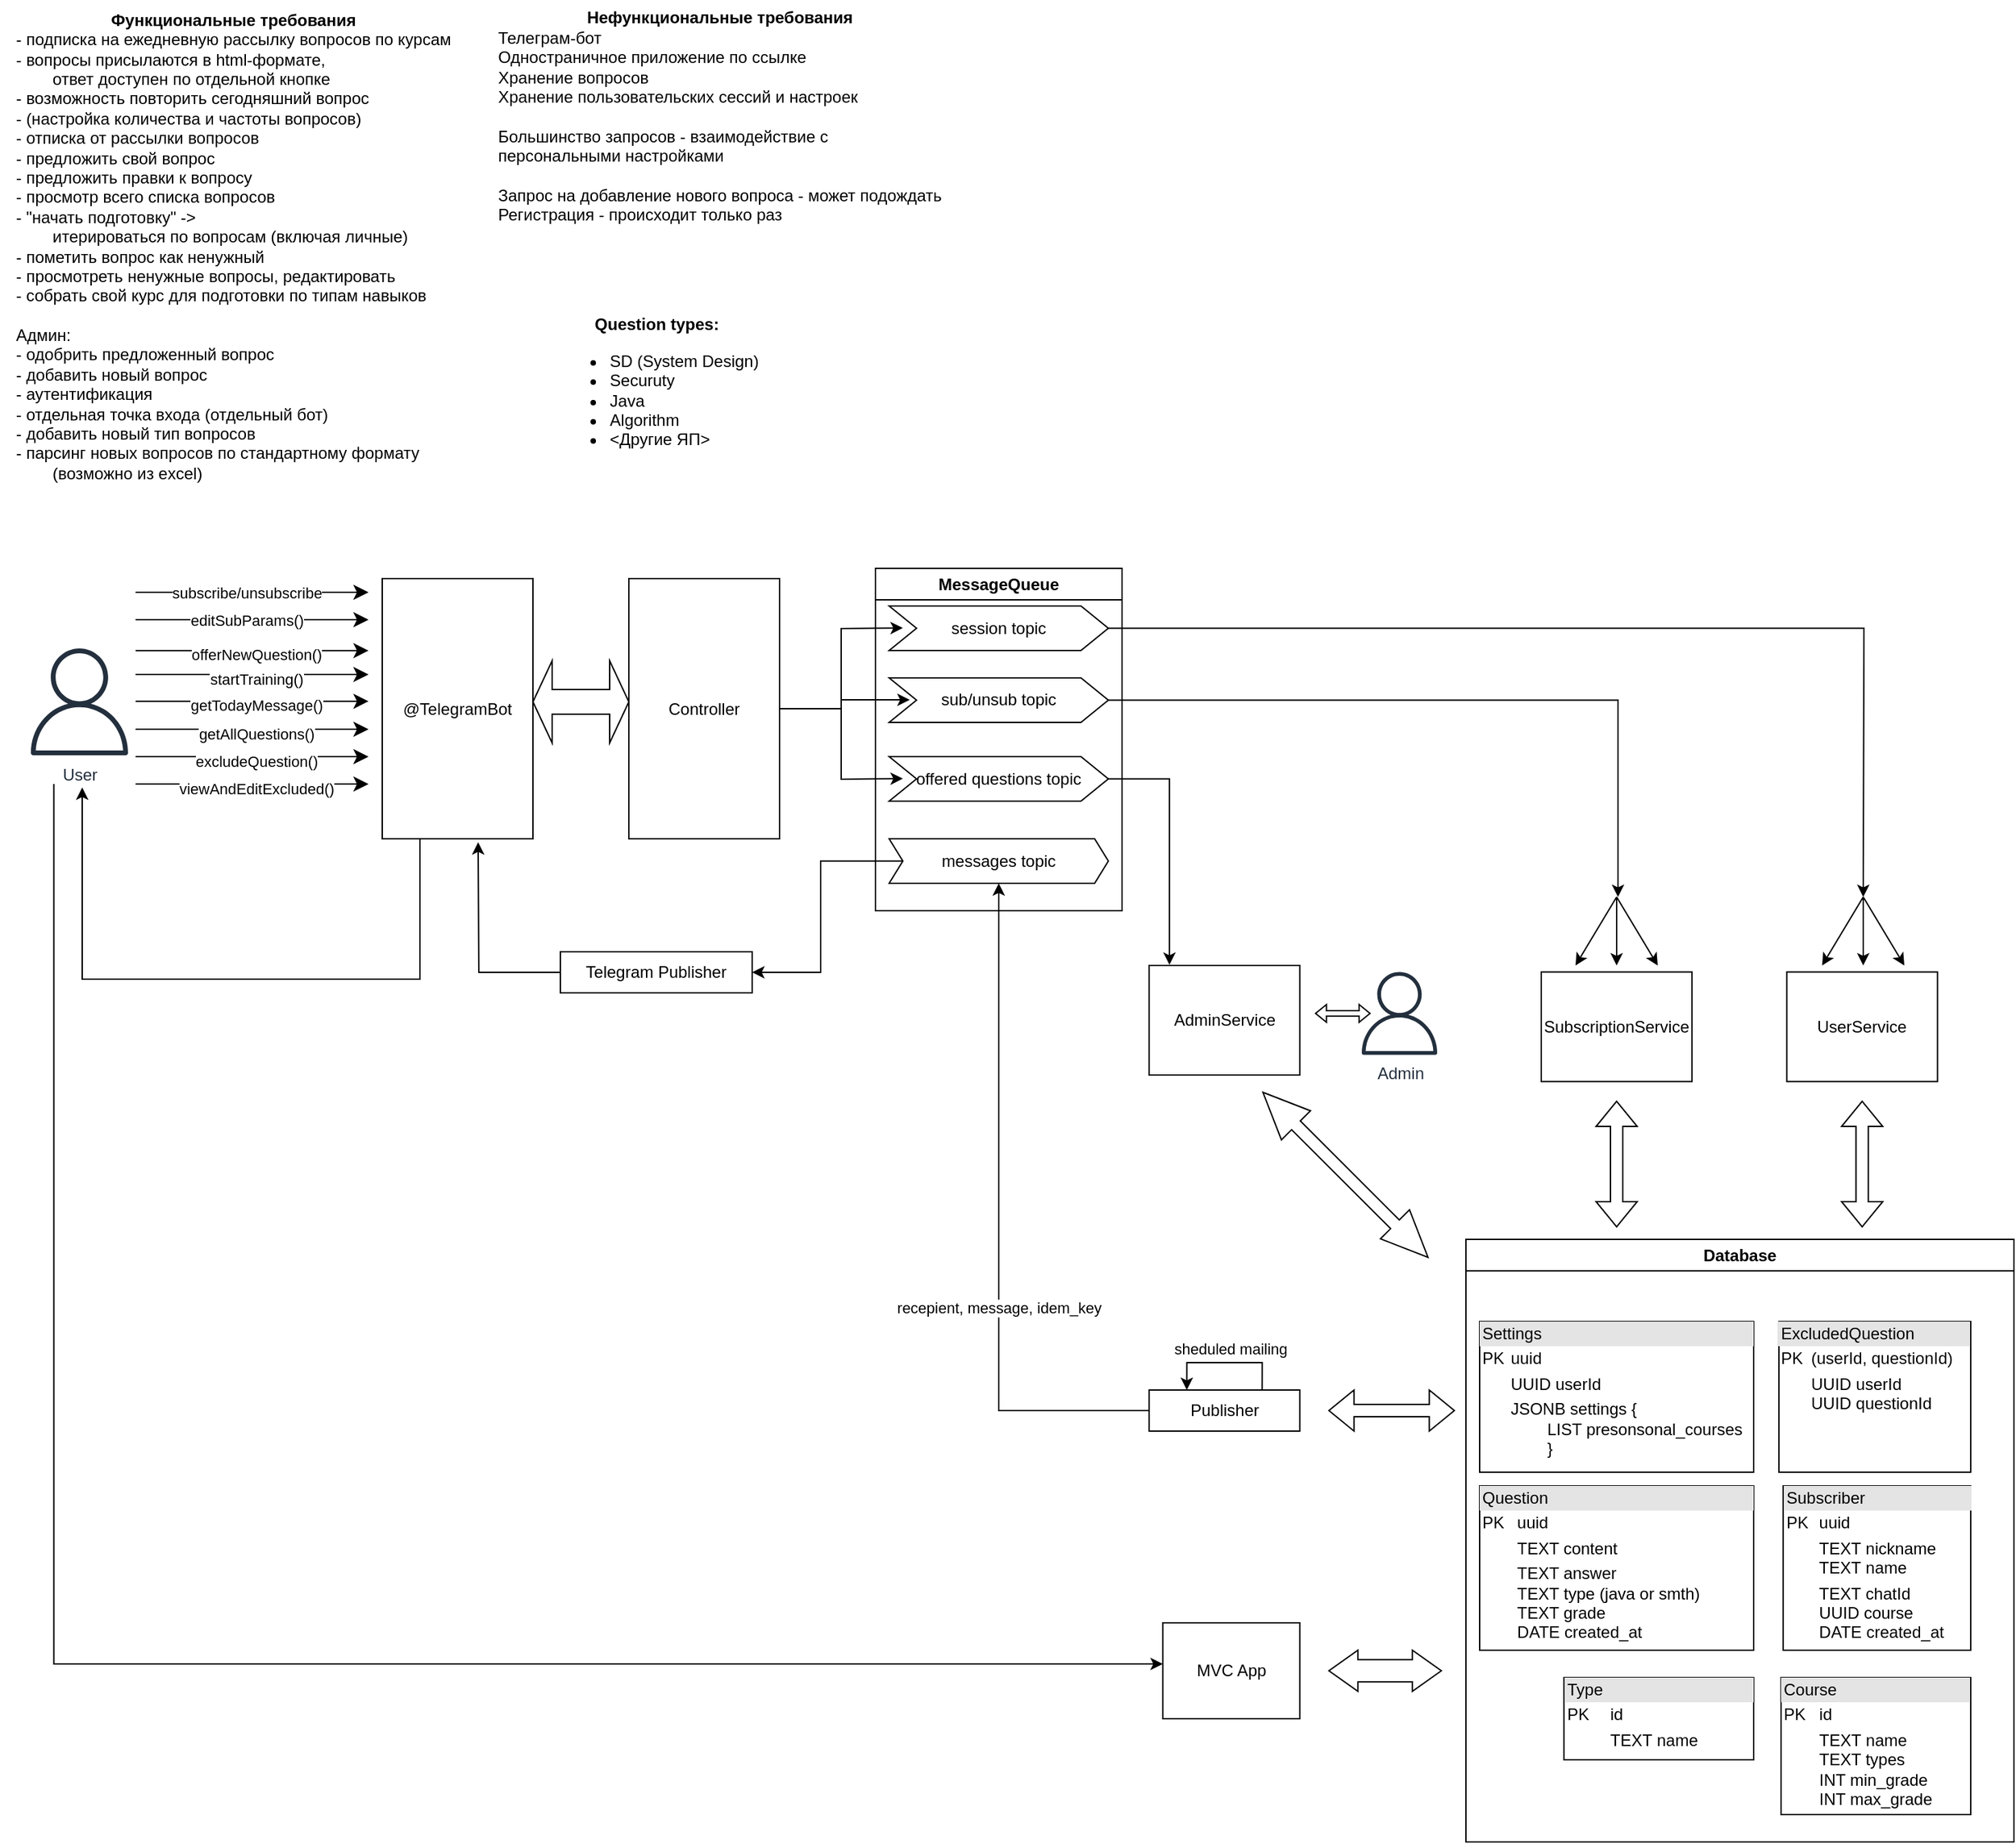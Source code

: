 <mxfile version="24.7.13">
  <diagram name="Страница — 1" id="NHzT-cjriv-6d1ryG_HA">
    <mxGraphModel dx="874" dy="491" grid="1" gridSize="10" guides="1" tooltips="1" connect="1" arrows="1" fold="1" page="1" pageScale="1" pageWidth="1169" pageHeight="827" math="0" shadow="0">
      <root>
        <mxCell id="0" />
        <mxCell id="1" parent="0" />
        <mxCell id="unwX76k_dKx1Uzxo_52H-1" value="&lt;b&gt;Функциональные требования&lt;/b&gt;&lt;div style=&quot;text-align: left;&quot;&gt;- подписка на ежедневную рассылку вопросов по курсам&lt;/div&gt;&lt;div style=&quot;text-align: left;&quot;&gt;- вопросы присылаются в html-формате,&amp;nbsp;&lt;/div&gt;&lt;div style=&quot;text-align: left;&quot;&gt;&lt;span style=&quot;white-space: pre;&quot;&gt;&#x9;&lt;/span&gt;ответ доступен по отдельной кнопке&amp;nbsp;&lt;/div&gt;&lt;div style=&quot;text-align: left;&quot;&gt;- возможность повторить сегодняшний вопрос&lt;/div&gt;&lt;div style=&quot;text-align: left;&quot;&gt;- (настройка количества и частоты вопросов)&lt;/div&gt;&lt;div style=&quot;text-align: left;&quot;&gt;- отписка от рассылки вопросов&lt;/div&gt;&lt;div style=&quot;text-align: left;&quot;&gt;- предложить свой вопрос&lt;/div&gt;&lt;div style=&quot;text-align: left;&quot;&gt;- предложить правки к вопросу&lt;/div&gt;&lt;div style=&quot;text-align: left;&quot;&gt;- просмотр всего списка вопросов&lt;/div&gt;&lt;div style=&quot;text-align: left;&quot;&gt;&lt;span style=&quot;background-color: initial;&quot;&gt;- &quot;начать подготовку&quot; -&amp;gt;&amp;nbsp;&lt;/span&gt;&lt;/div&gt;&lt;div style=&quot;text-align: left;&quot;&gt;&lt;span style=&quot;white-space: pre;&quot;&gt;&#x9;&lt;/span&gt;итерироваться по вопросам (включая личные)&lt;/div&gt;&lt;div style=&quot;text-align: left;&quot;&gt;- пометить вопрос как ненужный&lt;/div&gt;&lt;div style=&quot;text-align: left;&quot;&gt;- просмотреть ненужные вопросы, редактировать&lt;/div&gt;&lt;div style=&quot;text-align: left;&quot;&gt;- собрать свой курс для подготовки по типам навыков&lt;/div&gt;&lt;div style=&quot;text-align: left;&quot;&gt;&lt;br&gt;&lt;/div&gt;&lt;div style=&quot;text-align: left;&quot;&gt;Админ:&lt;br&gt;- одобрить предложенный вопрос&lt;br&gt;- добавить новый вопрос&lt;/div&gt;&lt;div style=&quot;text-align: left;&quot;&gt;- аутентификация&lt;/div&gt;&lt;div style=&quot;text-align: left;&quot;&gt;- отдельная точка входа (отдельный бот)&lt;/div&gt;&lt;div style=&quot;text-align: left;&quot;&gt;- добавить новый тип вопросов&lt;/div&gt;&lt;div style=&quot;text-align: left;&quot;&gt;- парсинг новых вопросов по стандартному формату&amp;nbsp;&lt;/div&gt;&lt;div style=&quot;text-align: left;&quot;&gt;&lt;span style=&quot;white-space: pre;&quot;&gt;&#x9;&lt;/span&gt;(возможно из excel)&lt;/div&gt;" style="text;html=1;align=center;verticalAlign=middle;resizable=0;points=[];autosize=1;strokeColor=none;fillColor=none;" parent="1" vertex="1">
          <mxGeometry x="10" y="5" width="340" height="360" as="geometry" />
        </mxCell>
        <mxCell id="unwX76k_dKx1Uzxo_52H-2" value="&lt;b&gt;Нефункциональные требования&lt;/b&gt;&lt;div style=&quot;text-align: left;&quot;&gt;Телеграм-бот&lt;/div&gt;&lt;div style=&quot;text-align: left;&quot;&gt;Одностраничное приложение по ссылке&lt;/div&gt;&lt;div style=&quot;text-align: left;&quot;&gt;Хранение вопросов&lt;/div&gt;&lt;div style=&quot;text-align: left;&quot;&gt;Хранение пользовательских сессий и настроек&lt;/div&gt;&lt;div style=&quot;text-align: left;&quot;&gt;&lt;br&gt;&lt;/div&gt;&lt;div style=&quot;text-align: left;&quot;&gt;Большинство запросов - взаимодействие с&lt;/div&gt;&lt;div style=&quot;text-align: left;&quot;&gt;персональными настройками&lt;/div&gt;&lt;div style=&quot;text-align: left;&quot;&gt;&lt;br&gt;&lt;/div&gt;&lt;div style=&quot;text-align: left;&quot;&gt;Запрос на добавление нового вопроса - может подождать&lt;/div&gt;&lt;div style=&quot;text-align: left;&quot;&gt;Регистрация - происходит только раз&lt;/div&gt;" style="text;html=1;align=center;verticalAlign=middle;resizable=0;points=[];autosize=1;strokeColor=none;fillColor=none;" parent="1" vertex="1">
          <mxGeometry x="360" y="5" width="350" height="170" as="geometry" />
        </mxCell>
        <mxCell id="unwX76k_dKx1Uzxo_52H-58" style="edgeStyle=orthogonalEdgeStyle;rounded=0;orthogonalLoop=1;jettySize=auto;html=1;" parent="1" target="unwX76k_dKx1Uzxo_52H-56" edge="1">
          <mxGeometry relative="1" as="geometry">
            <mxPoint x="49.3" y="577.5" as="sourcePoint" />
            <Array as="points">
              <mxPoint x="49" y="1220" />
            </Array>
            <mxPoint x="609.0" y="989.97" as="targetPoint" />
          </mxGeometry>
        </mxCell>
        <mxCell id="do9fAFMaDxFVRyvk2iv3-24" style="edgeStyle=orthogonalEdgeStyle;rounded=0;orthogonalLoop=1;jettySize=auto;html=1;exitX=0.25;exitY=1;exitDx=0;exitDy=0;" parent="1" source="unwX76k_dKx1Uzxo_52H-6" edge="1">
          <mxGeometry relative="1" as="geometry">
            <mxPoint x="70" y="580" as="targetPoint" />
            <Array as="points">
              <mxPoint x="317" y="720" />
              <mxPoint x="70" y="720" />
            </Array>
          </mxGeometry>
        </mxCell>
        <mxCell id="unwX76k_dKx1Uzxo_52H-6" value="@TelegramBot" style="html=1;whiteSpace=wrap;" parent="1" vertex="1">
          <mxGeometry x="289" y="427.5" width="110" height="190" as="geometry" />
        </mxCell>
        <mxCell id="unwX76k_dKx1Uzxo_52H-8" value="" style="edgeStyle=segmentEdgeStyle;endArrow=classic;html=1;curved=0;rounded=0;endSize=8;startSize=8;" parent="1" edge="1">
          <mxGeometry width="50" height="50" relative="1" as="geometry">
            <mxPoint x="109" y="457.5" as="sourcePoint" />
            <mxPoint x="279" y="457.5" as="targetPoint" />
            <Array as="points">
              <mxPoint x="249" y="457.5" />
            </Array>
          </mxGeometry>
        </mxCell>
        <mxCell id="unwX76k_dKx1Uzxo_52H-9" value="editSubParams()" style="edgeLabel;html=1;align=center;verticalAlign=middle;resizable=0;points=[];" parent="unwX76k_dKx1Uzxo_52H-8" vertex="1" connectable="0">
          <mxGeometry x="0.031" y="-3" relative="1" as="geometry">
            <mxPoint x="-7" y="-3" as="offset" />
          </mxGeometry>
        </mxCell>
        <mxCell id="unwX76k_dKx1Uzxo_52H-10" value="" style="edgeStyle=segmentEdgeStyle;endArrow=classic;html=1;curved=0;rounded=0;endSize=8;startSize=8;" parent="1" edge="1">
          <mxGeometry width="50" height="50" relative="1" as="geometry">
            <mxPoint x="109" y="480.08" as="sourcePoint" />
            <mxPoint x="279" y="480.08" as="targetPoint" />
            <Array as="points">
              <mxPoint x="249" y="480.08" />
            </Array>
          </mxGeometry>
        </mxCell>
        <mxCell id="unwX76k_dKx1Uzxo_52H-11" value="offerNewQuestion()" style="edgeLabel;html=1;align=center;verticalAlign=middle;resizable=0;points=[];" parent="unwX76k_dKx1Uzxo_52H-10" vertex="1" connectable="0">
          <mxGeometry x="0.031" y="-3" relative="1" as="geometry">
            <mxPoint as="offset" />
          </mxGeometry>
        </mxCell>
        <mxCell id="unwX76k_dKx1Uzxo_52H-14" value="" style="edgeStyle=segmentEdgeStyle;endArrow=classic;html=1;curved=0;rounded=0;endSize=8;startSize=8;" parent="1" edge="1">
          <mxGeometry width="50" height="50" relative="1" as="geometry">
            <mxPoint x="109" y="537.5" as="sourcePoint" />
            <mxPoint x="279" y="537.5" as="targetPoint" />
            <Array as="points">
              <mxPoint x="249" y="537.5" />
            </Array>
          </mxGeometry>
        </mxCell>
        <mxCell id="unwX76k_dKx1Uzxo_52H-15" value="getAllQuestions()" style="edgeLabel;html=1;align=center;verticalAlign=middle;resizable=0;points=[];" parent="unwX76k_dKx1Uzxo_52H-14" vertex="1" connectable="0">
          <mxGeometry x="0.031" y="-3" relative="1" as="geometry">
            <mxPoint as="offset" />
          </mxGeometry>
        </mxCell>
        <mxCell id="unwX76k_dKx1Uzxo_52H-16" value="" style="edgeStyle=segmentEdgeStyle;endArrow=classic;html=1;curved=0;rounded=0;endSize=8;startSize=8;" parent="1" edge="1">
          <mxGeometry width="50" height="50" relative="1" as="geometry">
            <mxPoint x="109" y="557.5" as="sourcePoint" />
            <mxPoint x="279" y="557.5" as="targetPoint" />
            <Array as="points">
              <mxPoint x="249" y="557.5" />
            </Array>
          </mxGeometry>
        </mxCell>
        <mxCell id="unwX76k_dKx1Uzxo_52H-17" value="excludeQuestion()" style="edgeLabel;html=1;align=center;verticalAlign=middle;resizable=0;points=[];" parent="unwX76k_dKx1Uzxo_52H-16" vertex="1" connectable="0">
          <mxGeometry x="0.031" y="-3" relative="1" as="geometry">
            <mxPoint as="offset" />
          </mxGeometry>
        </mxCell>
        <mxCell id="unwX76k_dKx1Uzxo_52H-19" value="" style="edgeStyle=segmentEdgeStyle;endArrow=classic;html=1;curved=0;rounded=0;endSize=8;startSize=8;" parent="1" edge="1">
          <mxGeometry width="50" height="50" relative="1" as="geometry">
            <mxPoint x="109" y="577.5" as="sourcePoint" />
            <mxPoint x="279" y="577.5" as="targetPoint" />
            <Array as="points">
              <mxPoint x="249" y="577.5" />
            </Array>
          </mxGeometry>
        </mxCell>
        <mxCell id="unwX76k_dKx1Uzxo_52H-20" value="viewAndEditExcluded()" style="edgeLabel;html=1;align=center;verticalAlign=middle;resizable=0;points=[];" parent="unwX76k_dKx1Uzxo_52H-19" vertex="1" connectable="0">
          <mxGeometry x="0.031" y="-3" relative="1" as="geometry">
            <mxPoint as="offset" />
          </mxGeometry>
        </mxCell>
        <mxCell id="unwX76k_dKx1Uzxo_52H-81" style="edgeStyle=orthogonalEdgeStyle;rounded=0;orthogonalLoop=1;jettySize=auto;html=1;exitX=1;exitY=0.5;exitDx=0;exitDy=0;" parent="1" source="unwX76k_dKx1Uzxo_52H-21" edge="1">
          <mxGeometry relative="1" as="geometry">
            <mxPoint x="669" y="463.5" as="targetPoint" />
          </mxGeometry>
        </mxCell>
        <mxCell id="unwX76k_dKx1Uzxo_52H-82" style="edgeStyle=orthogonalEdgeStyle;rounded=0;orthogonalLoop=1;jettySize=auto;html=1;exitX=1;exitY=0.5;exitDx=0;exitDy=0;" parent="1" edge="1">
          <mxGeometry relative="1" as="geometry">
            <mxPoint x="674" y="516" as="targetPoint" />
            <Array as="points">
              <mxPoint x="624" y="522" />
              <mxPoint x="624" y="516" />
            </Array>
            <mxPoint x="583" y="522.5" as="sourcePoint" />
          </mxGeometry>
        </mxCell>
        <mxCell id="unwX76k_dKx1Uzxo_52H-83" style="edgeStyle=orthogonalEdgeStyle;rounded=0;orthogonalLoop=1;jettySize=auto;html=1;exitX=1;exitY=0.5;exitDx=0;exitDy=0;" parent="1" source="unwX76k_dKx1Uzxo_52H-21" edge="1">
          <mxGeometry relative="1" as="geometry">
            <mxPoint x="669" y="573.5" as="targetPoint" />
          </mxGeometry>
        </mxCell>
        <mxCell id="unwX76k_dKx1Uzxo_52H-21" value="Controller" style="html=1;whiteSpace=wrap;" parent="1" vertex="1">
          <mxGeometry x="469" y="427.5" width="110" height="190" as="geometry" />
        </mxCell>
        <mxCell id="unwX76k_dKx1Uzxo_52H-22" value="" style="shape=doubleArrow;whiteSpace=wrap;html=1;" parent="1" vertex="1">
          <mxGeometry x="399" y="487.5" width="70" height="60" as="geometry" />
        </mxCell>
        <mxCell id="unwX76k_dKx1Uzxo_52H-26" value="" style="edgeStyle=segmentEdgeStyle;endArrow=classic;html=1;curved=0;rounded=0;endSize=8;startSize=8;" parent="1" edge="1">
          <mxGeometry width="50" height="50" relative="1" as="geometry">
            <mxPoint x="109" y="437.5" as="sourcePoint" />
            <mxPoint x="279" y="437.5" as="targetPoint" />
            <Array as="points">
              <mxPoint x="249" y="437.5" />
            </Array>
          </mxGeometry>
        </mxCell>
        <mxCell id="unwX76k_dKx1Uzxo_52H-27" value="subscribe/unsubscribe" style="edgeLabel;html=1;align=center;verticalAlign=middle;resizable=0;points=[];" parent="unwX76k_dKx1Uzxo_52H-26" vertex="1" connectable="0">
          <mxGeometry x="0.031" y="-3" relative="1" as="geometry">
            <mxPoint x="-7" y="-3" as="offset" />
          </mxGeometry>
        </mxCell>
        <mxCell id="unwX76k_dKx1Uzxo_52H-33" value="MessageQueue" style="swimlane;whiteSpace=wrap;html=1;" parent="1" vertex="1">
          <mxGeometry x="649" y="420" width="180" height="250" as="geometry">
            <mxRectangle x="620" y="170" width="130" height="30" as="alternateBounds" />
          </mxGeometry>
        </mxCell>
        <mxCell id="J2m8U2f9suBuhOFcjtek-1" style="edgeStyle=orthogonalEdgeStyle;rounded=0;orthogonalLoop=1;jettySize=auto;html=1;exitX=1;exitY=0.5;exitDx=0;exitDy=0;" edge="1" parent="unwX76k_dKx1Uzxo_52H-33" source="unwX76k_dKx1Uzxo_52H-36">
          <mxGeometry relative="1" as="geometry">
            <mxPoint x="721" y="240" as="targetPoint" />
          </mxGeometry>
        </mxCell>
        <mxCell id="unwX76k_dKx1Uzxo_52H-36" value="session topic" style="shape=step;perimeter=stepPerimeter;whiteSpace=wrap;html=1;fixedSize=1;" parent="unwX76k_dKx1Uzxo_52H-33" vertex="1">
          <mxGeometry x="10" y="27.5" width="160" height="32.5" as="geometry" />
        </mxCell>
        <mxCell id="unwX76k_dKx1Uzxo_52H-37" value="sub/unsub topic" style="shape=step;perimeter=stepPerimeter;whiteSpace=wrap;html=1;fixedSize=1;" parent="unwX76k_dKx1Uzxo_52H-33" vertex="1">
          <mxGeometry x="10" y="80" width="160" height="32.5" as="geometry" />
        </mxCell>
        <mxCell id="unwX76k_dKx1Uzxo_52H-38" value="offered questions topic" style="shape=step;perimeter=stepPerimeter;whiteSpace=wrap;html=1;fixedSize=1;" parent="unwX76k_dKx1Uzxo_52H-33" vertex="1">
          <mxGeometry x="10" y="137.5" width="160" height="32.5" as="geometry" />
        </mxCell>
        <mxCell id="unwX76k_dKx1Uzxo_52H-66" value="messages topic" style="shape=step;perimeter=stepPerimeter;whiteSpace=wrap;html=1;fixedSize=1;size=10;" parent="unwX76k_dKx1Uzxo_52H-33" vertex="1">
          <mxGeometry x="10" y="197.5" width="160" height="32.5" as="geometry" />
        </mxCell>
        <mxCell id="unwX76k_dKx1Uzxo_52H-43" value="SubscriptionService" style="html=1;whiteSpace=wrap;" parent="1" vertex="1">
          <mxGeometry x="1135" y="714.75" width="110" height="80" as="geometry" />
        </mxCell>
        <mxCell id="unwX76k_dKx1Uzxo_52H-44" style="edgeStyle=orthogonalEdgeStyle;rounded=0;orthogonalLoop=1;jettySize=auto;html=1;exitX=1;exitY=0.5;exitDx=0;exitDy=0;" parent="1" source="unwX76k_dKx1Uzxo_52H-37" edge="1">
          <mxGeometry relative="1" as="geometry">
            <mxPoint x="1191" y="660" as="targetPoint" />
            <Array as="points">
              <mxPoint x="1191" y="516" />
            </Array>
          </mxGeometry>
        </mxCell>
        <mxCell id="unwX76k_dKx1Uzxo_52H-42" style="edgeStyle=orthogonalEdgeStyle;rounded=0;orthogonalLoop=1;jettySize=auto;html=1;exitX=1;exitY=0.5;exitDx=0;exitDy=0;entryX=0.135;entryY=-0.006;entryDx=0;entryDy=0;entryPerimeter=0;" parent="1" source="unwX76k_dKx1Uzxo_52H-38" target="E0ScL-8jHPoLQKclKh1x-1" edge="1">
          <mxGeometry relative="1" as="geometry">
            <mxPoint x="869" y="647.5" as="targetPoint" />
          </mxGeometry>
        </mxCell>
        <mxCell id="unwX76k_dKx1Uzxo_52H-48" value="UserService" style="html=1;whiteSpace=wrap;" parent="1" vertex="1">
          <mxGeometry x="1314.22" y="714.75" width="110" height="80" as="geometry" />
        </mxCell>
        <mxCell id="unwX76k_dKx1Uzxo_52H-56" value="MVC App" style="html=1;whiteSpace=wrap;" parent="1" vertex="1">
          <mxGeometry x="858.75" y="1190" width="100" height="70" as="geometry" />
        </mxCell>
        <mxCell id="unwX76k_dKx1Uzxo_52H-57" value="" style="shape=doubleArrow;whiteSpace=wrap;html=1;rotation=-180;arrowWidth=0.539;arrowSize=0.258;" parent="1" vertex="1">
          <mxGeometry x="980" y="1210" width="82.06" height="30" as="geometry" />
        </mxCell>
        <mxCell id="LJ0WtUnh6nf4_cgdIdeV-19" style="edgeStyle=orthogonalEdgeStyle;rounded=0;orthogonalLoop=1;jettySize=auto;html=1;exitX=0;exitY=0.5;exitDx=0;exitDy=0;entryX=0.5;entryY=1;entryDx=0;entryDy=0;" parent="1" source="unwX76k_dKx1Uzxo_52H-70" target="unwX76k_dKx1Uzxo_52H-66" edge="1">
          <mxGeometry relative="1" as="geometry" />
        </mxCell>
        <mxCell id="LJ0WtUnh6nf4_cgdIdeV-20" value="recepient, message, idem_key" style="edgeLabel;html=1;align=center;verticalAlign=middle;resizable=0;points=[];" parent="LJ0WtUnh6nf4_cgdIdeV-19" vertex="1" connectable="0">
          <mxGeometry x="0.375" y="-5" relative="1" as="geometry">
            <mxPoint x="-5" y="155" as="offset" />
          </mxGeometry>
        </mxCell>
        <mxCell id="unwX76k_dKx1Uzxo_52H-70" value="Publisher" style="html=1;whiteSpace=wrap;" parent="1" vertex="1">
          <mxGeometry x="848.75" y="1020" width="110" height="30" as="geometry" />
        </mxCell>
        <mxCell id="unwX76k_dKx1Uzxo_52H-89" value="&lt;div style=&quot;box-sizing:border-box;width:100%;background:#e4e4e4;padding:2px;&quot;&gt;Settings&lt;/div&gt;&lt;table style=&quot;width:100%;font-size:1em;&quot; cellpadding=&quot;2&quot; cellspacing=&quot;0&quot;&gt;&lt;tbody&gt;&lt;tr&gt;&lt;td&gt;PK&lt;/td&gt;&lt;td&gt;uuid&lt;/td&gt;&lt;/tr&gt;&lt;tr&gt;&lt;td&gt;&lt;br&gt;&lt;/td&gt;&lt;td&gt;UUID userId&lt;/td&gt;&lt;/tr&gt;&lt;tr&gt;&lt;td&gt;&lt;br&gt;&lt;/td&gt;&lt;td&gt;JSONB settings {&lt;br&gt;&lt;span style=&quot;white-space: pre;&quot;&gt;&#x9;&lt;/span&gt;LIST presonsonal_courses&lt;br&gt;&lt;span style=&quot;white-space: pre;&quot;&gt;&#x9;&lt;/span&gt;}&lt;/td&gt;&lt;/tr&gt;&lt;/tbody&gt;&lt;/table&gt;" style="verticalAlign=top;align=left;overflow=fill;html=1;whiteSpace=wrap;" parent="1" vertex="1">
          <mxGeometry x="1090" y="970" width="200" height="110" as="geometry" />
        </mxCell>
        <mxCell id="unwX76k_dKx1Uzxo_52H-98" value="" style="edgeStyle=segmentEdgeStyle;endArrow=classic;html=1;curved=0;rounded=0;endSize=8;startSize=8;" parent="1" edge="1">
          <mxGeometry width="50" height="50" relative="1" as="geometry">
            <mxPoint x="109" y="517.08" as="sourcePoint" />
            <mxPoint x="279" y="517.08" as="targetPoint" />
            <Array as="points">
              <mxPoint x="249" y="517.08" />
            </Array>
          </mxGeometry>
        </mxCell>
        <mxCell id="unwX76k_dKx1Uzxo_52H-99" value="getTodayMessage()" style="edgeLabel;html=1;align=center;verticalAlign=middle;resizable=0;points=[];" parent="unwX76k_dKx1Uzxo_52H-98" vertex="1" connectable="0">
          <mxGeometry x="0.031" y="-3" relative="1" as="geometry">
            <mxPoint as="offset" />
          </mxGeometry>
        </mxCell>
        <mxCell id="unwX76k_dKx1Uzxo_52H-100" value="" style="edgeStyle=segmentEdgeStyle;endArrow=classic;html=1;curved=0;rounded=0;endSize=8;startSize=8;" parent="1" edge="1">
          <mxGeometry width="50" height="50" relative="1" as="geometry">
            <mxPoint x="109" y="497.5" as="sourcePoint" />
            <mxPoint x="279" y="497.5" as="targetPoint" />
            <Array as="points">
              <mxPoint x="249" y="497.5" />
            </Array>
          </mxGeometry>
        </mxCell>
        <mxCell id="unwX76k_dKx1Uzxo_52H-101" value="startTraining()" style="edgeLabel;html=1;align=center;verticalAlign=middle;resizable=0;points=[];" parent="unwX76k_dKx1Uzxo_52H-100" vertex="1" connectable="0">
          <mxGeometry x="0.031" y="-3" relative="1" as="geometry">
            <mxPoint as="offset" />
          </mxGeometry>
        </mxCell>
        <mxCell id="do9fAFMaDxFVRyvk2iv3-5" style="edgeStyle=orthogonalEdgeStyle;rounded=0;orthogonalLoop=1;jettySize=auto;html=1;exitX=0;exitY=0.5;exitDx=0;exitDy=0;" parent="1" source="do9fAFMaDxFVRyvk2iv3-2" edge="1">
          <mxGeometry relative="1" as="geometry">
            <mxPoint x="359" y="620" as="targetPoint" />
          </mxGeometry>
        </mxCell>
        <mxCell id="do9fAFMaDxFVRyvk2iv3-2" value="Telegram Publisher" style="html=1;whiteSpace=wrap;" parent="1" vertex="1">
          <mxGeometry x="419" y="700" width="140" height="30" as="geometry" />
        </mxCell>
        <mxCell id="do9fAFMaDxFVRyvk2iv3-4" style="edgeStyle=orthogonalEdgeStyle;rounded=0;orthogonalLoop=1;jettySize=auto;html=1;entryX=1;entryY=0.5;entryDx=0;entryDy=0;" parent="1" source="unwX76k_dKx1Uzxo_52H-66" target="do9fAFMaDxFVRyvk2iv3-2" edge="1">
          <mxGeometry relative="1" as="geometry" />
        </mxCell>
        <mxCell id="do9fAFMaDxFVRyvk2iv3-6" value="User" style="sketch=0;outlineConnect=0;fontColor=#232F3E;gradientColor=none;fillColor=#232F3D;strokeColor=none;dashed=0;verticalLabelPosition=bottom;verticalAlign=top;align=center;html=1;fontSize=12;fontStyle=0;aspect=fixed;pointerEvents=1;shape=mxgraph.aws4.user;" parent="1" vertex="1">
          <mxGeometry x="29" y="478.5" width="78" height="78" as="geometry" />
        </mxCell>
        <mxCell id="E0ScL-8jHPoLQKclKh1x-1" value="AdminService" style="html=1;whiteSpace=wrap;" parent="1" vertex="1">
          <mxGeometry x="848.75" y="710" width="110" height="80" as="geometry" />
        </mxCell>
        <mxCell id="E0ScL-8jHPoLQKclKh1x-7" value="Admin" style="sketch=0;outlineConnect=0;fontColor=#232F3E;gradientColor=none;fillColor=#232F3D;strokeColor=none;dashed=0;verticalLabelPosition=bottom;verticalAlign=top;align=center;html=1;fontSize=12;fontStyle=0;aspect=fixed;pointerEvents=1;shape=mxgraph.aws4.user;" parent="1" vertex="1">
          <mxGeometry x="1001.25" y="714.75" width="60.5" height="60.5" as="geometry" />
        </mxCell>
        <mxCell id="E0ScL-8jHPoLQKclKh1x-8" value="" style="shape=doubleArrow;whiteSpace=wrap;html=1;rotation=-180;" parent="1" vertex="1">
          <mxGeometry x="970.25" y="738.5" width="39.75" height="13" as="geometry" />
        </mxCell>
        <mxCell id="LJ0WtUnh6nf4_cgdIdeV-21" value="Database" style="swimlane;whiteSpace=wrap;html=1;" parent="1" vertex="1">
          <mxGeometry x="1080" y="910" width="400" height="440" as="geometry" />
        </mxCell>
        <mxCell id="unwX76k_dKx1Uzxo_52H-87" value="&lt;div style=&quot;box-sizing:border-box;width:100%;background:#e4e4e4;padding:2px;&quot;&gt;Question&lt;/div&gt;&lt;table style=&quot;width:100%;font-size:1em;&quot; cellpadding=&quot;2&quot; cellspacing=&quot;0&quot;&gt;&lt;tbody&gt;&lt;tr&gt;&lt;td&gt;PK&lt;/td&gt;&lt;td&gt;uuid&lt;/td&gt;&lt;/tr&gt;&lt;tr&gt;&lt;td&gt;&lt;br&gt;&lt;/td&gt;&lt;td&gt;TEXT content&lt;/td&gt;&lt;/tr&gt;&lt;tr&gt;&lt;td&gt;&lt;/td&gt;&lt;td&gt;TEXT answer&lt;br&gt;TEXT&amp;nbsp;type (java or smth)&lt;br&gt;TEXT grade&lt;br&gt;DATE created_at&lt;br&gt;&lt;/td&gt;&lt;/tr&gt;&lt;/tbody&gt;&lt;/table&gt;" style="verticalAlign=top;align=left;overflow=fill;html=1;whiteSpace=wrap;" parent="LJ0WtUnh6nf4_cgdIdeV-21" vertex="1">
          <mxGeometry x="10" y="180" width="200" height="120" as="geometry" />
        </mxCell>
        <mxCell id="unwX76k_dKx1Uzxo_52H-93" value="&lt;div style=&quot;box-sizing:border-box;width:100%;background:#e4e4e4;padding:2px;&quot;&gt;ExcludedQuestion&lt;/div&gt;&lt;table style=&quot;width:100%;font-size:1em;&quot; cellpadding=&quot;2&quot; cellspacing=&quot;0&quot;&gt;&lt;tbody&gt;&lt;tr&gt;&lt;td&gt;PK&lt;/td&gt;&lt;td&gt;(userId, questionId)&lt;/td&gt;&lt;/tr&gt;&lt;tr&gt;&lt;td&gt;&lt;br&gt;&lt;/td&gt;&lt;td&gt;UUID userId&lt;br&gt;UUID questionId&lt;br&gt;&lt;/td&gt;&lt;/tr&gt;&lt;/tbody&gt;&lt;/table&gt;" style="verticalAlign=top;align=left;overflow=fill;html=1;whiteSpace=wrap;" parent="LJ0WtUnh6nf4_cgdIdeV-21" vertex="1">
          <mxGeometry x="228.44" y="60" width="140" height="110" as="geometry" />
        </mxCell>
        <mxCell id="unwX76k_dKx1Uzxo_52H-88" value="&lt;div style=&quot;box-sizing:border-box;width:100%;background:#e4e4e4;padding:2px;&quot;&gt;Subscriber&lt;/div&gt;&lt;table style=&quot;width:100%;font-size:1em;&quot; cellpadding=&quot;2&quot; cellspacing=&quot;0&quot;&gt;&lt;tbody&gt;&lt;tr&gt;&lt;td&gt;PK&lt;/td&gt;&lt;td&gt;uuid&lt;/td&gt;&lt;/tr&gt;&lt;tr&gt;&lt;td&gt;&lt;br&gt;&lt;/td&gt;&lt;td&gt;TEXT&amp;nbsp;nickname&lt;br&gt;TEXT&amp;nbsp;name&lt;span style=&quot;color: rgba(0, 0, 0, 0); font-family: monospace; font-size: 0px; text-wrap: nowrap;&quot;&gt;%3CmxGraphModel%3E%3Croot%3E%3CmxCell%20id%3D%220%22%2F%3E%3CmxCell%20id%3D%221%22%20parent%3D%220%22%2F%3E%3CmxCell%20id%3D%222%22%20value%3D%22%22%20style%3D%22edgeStyle%3DsegmentEdgeStyle%3BendArrow%3Dclassic%3Bhtml%3D1%3Bcurved%3D0%3Brounded%3D0%3BendSize%3D8%3BstartSize%3D8%3B%22%20edge%3D%221%22%20parent%3D%221%22%3E%3CmxGeometry%20width%3D%2250%22%20height%3D%2250%22%20relative%3D%221%22%20as%3D%22geometry%22%3E%3CmxPoint%20x%3D%22110%22%20y%3D%22450%22%20as%3D%22sourcePoint%22%2F%3E%3CmxPoint%20x%3D%22280%22%20y%3D%22450%22%20as%3D%22targetPoint%22%2F%3E%3CArray%20as%3D%22points%22%3E%3CmxPoint%20x%3D%22250%22%20y%3D%22450%22%2F%3E%3C%2FArray%3E%3C%2FmxGeometry%3E%3C%2FmxCell%3E%3CmxCell%20id%3D%223%22%20value%3D%22getTodayMessage()%22%20style%3D%22edgeLabel%3Bhtml%3D1%3Balign%3Dcenter%3BverticalAlign%3Dmiddle%3Bresizable%3D0%3Bpoints%3D%5B%5D%3B%22%20vertex%3D%221%22%20connectable%3D%220%22%20parent%3D%222%22%3E%3CmxGeometry%20x%3D%220.031%22%20y%3D%22-3%22%20relative%3D%221%22%20as%3D%22geometry%22%3E%3CmxPoint%20as%3D%22offset%22%2F%3E%3C%2FmxGeometry%3E%3C%2FmxCell%3E%3C%2Froot%3E%3C%2FmxGraphModel%3E&lt;/span&gt;&lt;/td&gt;&lt;/tr&gt;&lt;tr&gt;&lt;td&gt;&lt;/td&gt;&lt;td&gt;TEXT&amp;nbsp;chatId&lt;br&gt;UUID course&lt;br&gt;DATE created_at&lt;/td&gt;&lt;/tr&gt;&lt;/tbody&gt;&lt;/table&gt;" style="verticalAlign=top;align=left;overflow=fill;html=1;whiteSpace=wrap;" parent="LJ0WtUnh6nf4_cgdIdeV-21" vertex="1">
          <mxGeometry x="231.57" y="180" width="136.87" height="120" as="geometry" />
        </mxCell>
        <mxCell id="DGOtOLyAxqDi3p21VE_j-4" value="&lt;div style=&quot;box-sizing:border-box;width:100%;background:#e4e4e4;padding:2px;&quot;&gt;Course&lt;/div&gt;&lt;table style=&quot;width:100%;font-size:1em;&quot; cellpadding=&quot;2&quot; cellspacing=&quot;0&quot;&gt;&lt;tbody&gt;&lt;tr&gt;&lt;td&gt;PK&lt;/td&gt;&lt;td&gt;id&lt;/td&gt;&lt;/tr&gt;&lt;tr&gt;&lt;td&gt;&lt;br&gt;&lt;/td&gt;&lt;td&gt;TEXT&amp;nbsp;name&lt;br&gt;TEXT types&lt;br&gt;INT min_grade&lt;br&gt;INT max_grade&lt;/td&gt;&lt;/tr&gt;&lt;/tbody&gt;&lt;/table&gt;" style="verticalAlign=top;align=left;overflow=fill;html=1;whiteSpace=wrap;" parent="LJ0WtUnh6nf4_cgdIdeV-21" vertex="1">
          <mxGeometry x="230" y="320" width="138.44" height="100" as="geometry" />
        </mxCell>
        <mxCell id="J2m8U2f9suBuhOFcjtek-8" value="&lt;div style=&quot;box-sizing:border-box;width:100%;background:#e4e4e4;padding:2px;&quot;&gt;Type&lt;/div&gt;&lt;table style=&quot;width:100%;font-size:1em;&quot; cellpadding=&quot;2&quot; cellspacing=&quot;0&quot;&gt;&lt;tbody&gt;&lt;tr&gt;&lt;td&gt;PK&lt;/td&gt;&lt;td&gt;id&lt;/td&gt;&lt;/tr&gt;&lt;tr&gt;&lt;td&gt;&lt;br&gt;&lt;/td&gt;&lt;td&gt;TEXT&amp;nbsp;name&lt;br&gt;&lt;/td&gt;&lt;/tr&gt;&lt;/tbody&gt;&lt;/table&gt;" style="verticalAlign=top;align=left;overflow=fill;html=1;whiteSpace=wrap;" vertex="1" parent="LJ0WtUnh6nf4_cgdIdeV-21">
          <mxGeometry x="71.56" y="320" width="138.44" height="60" as="geometry" />
        </mxCell>
        <mxCell id="LJ0WtUnh6nf4_cgdIdeV-22" value="" style="shape=doubleArrow;whiteSpace=wrap;html=1;rotation=90;" parent="1" vertex="1">
          <mxGeometry x="1323.44" y="840" width="91.56" height="30" as="geometry" />
        </mxCell>
        <mxCell id="LJ0WtUnh6nf4_cgdIdeV-23" value="" style="shape=doubleArrow;whiteSpace=wrap;html=1;rotation=90;" parent="1" vertex="1">
          <mxGeometry x="1144.22" y="840" width="91.56" height="30" as="geometry" />
        </mxCell>
        <mxCell id="LJ0WtUnh6nf4_cgdIdeV-24" value="" style="shape=doubleArrow;whiteSpace=wrap;html=1;rotation=45;" parent="1" vertex="1">
          <mxGeometry x="906.9" y="847.85" width="170.35" height="30" as="geometry" />
        </mxCell>
        <mxCell id="LJ0WtUnh6nf4_cgdIdeV-25" value="" style="shape=doubleArrow;whiteSpace=wrap;html=1;rotation=-180;" parent="1" vertex="1">
          <mxGeometry x="980" y="1020" width="91.56" height="30" as="geometry" />
        </mxCell>
        <mxCell id="LJ0WtUnh6nf4_cgdIdeV-26" style="edgeStyle=orthogonalEdgeStyle;rounded=0;orthogonalLoop=1;jettySize=auto;html=1;exitX=0.75;exitY=0;exitDx=0;exitDy=0;entryX=0.25;entryY=0;entryDx=0;entryDy=0;" parent="1" source="unwX76k_dKx1Uzxo_52H-70" target="unwX76k_dKx1Uzxo_52H-70" edge="1">
          <mxGeometry relative="1" as="geometry">
            <Array as="points">
              <mxPoint x="931" y="1000" />
              <mxPoint x="876" y="1000" />
            </Array>
          </mxGeometry>
        </mxCell>
        <mxCell id="LJ0WtUnh6nf4_cgdIdeV-27" value="sheduled mailing" style="edgeLabel;html=1;align=center;verticalAlign=middle;resizable=0;points=[];" parent="LJ0WtUnh6nf4_cgdIdeV-26" vertex="1" connectable="0">
          <mxGeometry x="-0.133" y="-2" relative="1" as="geometry">
            <mxPoint x="-3" y="-8" as="offset" />
          </mxGeometry>
        </mxCell>
        <mxCell id="yJE2Xc6b93BI9paU1Fzu-1" value="&lt;b&gt;Question types:&lt;/b&gt;&lt;div style=&quot;text-align: left;&quot;&gt;&lt;ul&gt;&lt;li&gt;SD (System Design)&lt;/li&gt;&lt;li&gt;Securuty&lt;/li&gt;&lt;li&gt;Java&lt;/li&gt;&lt;li&gt;Algorithm&lt;/li&gt;&lt;li&gt;&amp;lt;Другие ЯП&amp;gt;&lt;/li&gt;&lt;/ul&gt;&lt;/div&gt;" style="text;html=1;align=center;verticalAlign=middle;resizable=0;points=[];autosize=1;strokeColor=none;fillColor=none;" parent="1" vertex="1">
          <mxGeometry x="404" y="230" width="170" height="120" as="geometry" />
        </mxCell>
        <mxCell id="J2m8U2f9suBuhOFcjtek-2" value="" style="endArrow=classic;html=1;rounded=0;" edge="1" parent="1">
          <mxGeometry width="50" height="50" relative="1" as="geometry">
            <mxPoint x="1190" y="660" as="sourcePoint" />
            <mxPoint x="1160" y="710" as="targetPoint" />
          </mxGeometry>
        </mxCell>
        <mxCell id="J2m8U2f9suBuhOFcjtek-3" value="" style="endArrow=classic;html=1;rounded=0;" edge="1" parent="1">
          <mxGeometry width="50" height="50" relative="1" as="geometry">
            <mxPoint x="1190" y="660" as="sourcePoint" />
            <mxPoint x="1190" y="710" as="targetPoint" />
          </mxGeometry>
        </mxCell>
        <mxCell id="J2m8U2f9suBuhOFcjtek-4" value="" style="endArrow=classic;html=1;rounded=0;" edge="1" parent="1">
          <mxGeometry width="50" height="50" relative="1" as="geometry">
            <mxPoint x="1190" y="660" as="sourcePoint" />
            <mxPoint x="1220" y="710" as="targetPoint" />
          </mxGeometry>
        </mxCell>
        <mxCell id="J2m8U2f9suBuhOFcjtek-5" value="" style="endArrow=classic;html=1;rounded=0;" edge="1" parent="1">
          <mxGeometry width="50" height="50" relative="1" as="geometry">
            <mxPoint x="1370" y="660" as="sourcePoint" />
            <mxPoint x="1340" y="710" as="targetPoint" />
          </mxGeometry>
        </mxCell>
        <mxCell id="J2m8U2f9suBuhOFcjtek-6" value="" style="endArrow=classic;html=1;rounded=0;" edge="1" parent="1">
          <mxGeometry width="50" height="50" relative="1" as="geometry">
            <mxPoint x="1370" y="660" as="sourcePoint" />
            <mxPoint x="1370" y="710" as="targetPoint" />
          </mxGeometry>
        </mxCell>
        <mxCell id="J2m8U2f9suBuhOFcjtek-7" value="" style="endArrow=classic;html=1;rounded=0;" edge="1" parent="1">
          <mxGeometry width="50" height="50" relative="1" as="geometry">
            <mxPoint x="1370" y="660" as="sourcePoint" />
            <mxPoint x="1400" y="710" as="targetPoint" />
          </mxGeometry>
        </mxCell>
      </root>
    </mxGraphModel>
  </diagram>
</mxfile>
